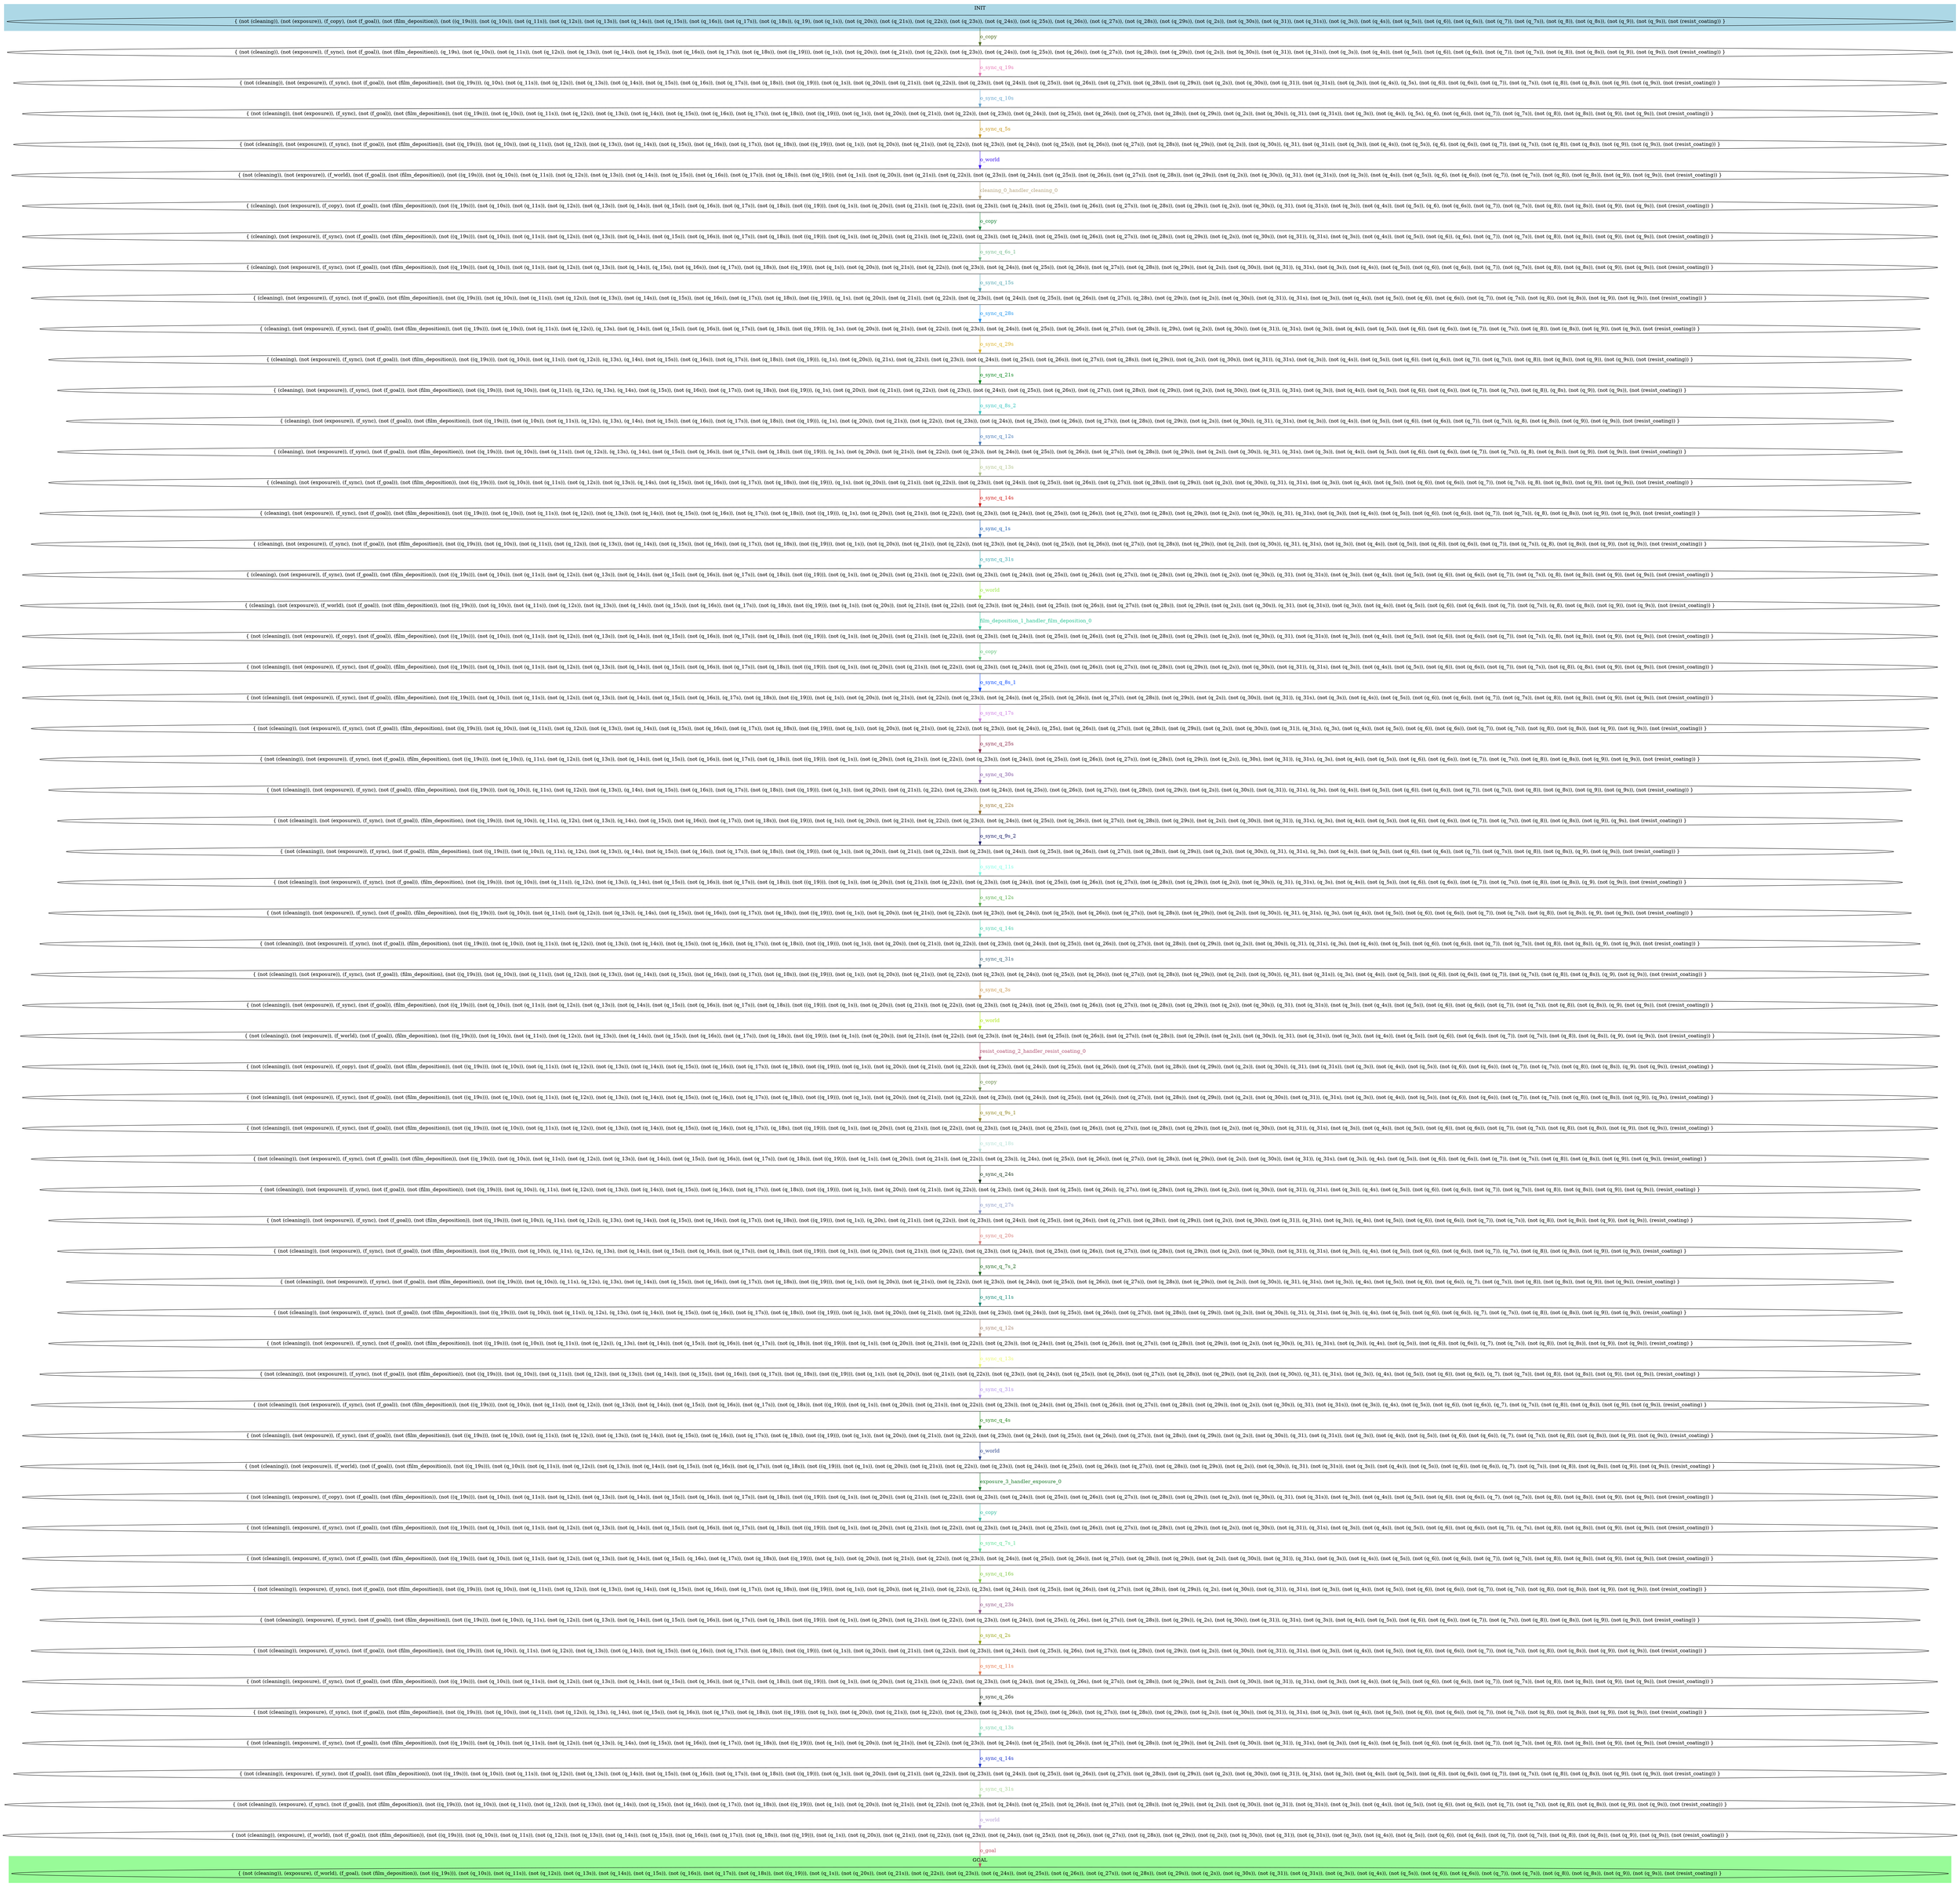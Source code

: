 digraph G {
0 [label="{ (not (cleaning)), (not (exposure)), (f_copy), (not (f_goal)), (not (film_deposition)), (not ((q_19s))), (not (q_10s)), (not (q_11s)), (not (q_12s)), (not (q_13s)), (not (q_14s)), (not (q_15s)), (not (q_16s)), (not (q_17s)), (not (q_18s)), (q_19), (not (q_1s)), (not (q_20s)), (not (q_21s)), (not (q_22s)), (not (q_23s)), (not (q_24s)), (not (q_25s)), (not (q_26s)), (not (q_27s)), (not (q_28s)), (not (q_29s)), (not (q_2s)), (not (q_30s)), (not (q_31)), (not (q_31s)), (not (q_3s)), (not (q_4s)), (not (q_5s)), (not (q_6)), (not (q_6s)), (not (q_7)), (not (q_7s)), (not (q_8)), (not (q_8s)), (not (q_9)), (not (q_9s)), (not (resist_coating)) }"];
1 [label="{ (not (cleaning)), (not (exposure)), (f_sync), (not (f_goal)), (not (film_deposition)), (q_19s), (not (q_10s)), (not (q_11s)), (not (q_12s)), (not (q_13s)), (not (q_14s)), (not (q_15s)), (not (q_16s)), (not (q_17s)), (not (q_18s)), (not ((q_19))), (not (q_1s)), (not (q_20s)), (not (q_21s)), (not (q_22s)), (not (q_23s)), (not (q_24s)), (not (q_25s)), (not (q_26s)), (not (q_27s)), (not (q_28s)), (not (q_29s)), (not (q_2s)), (not (q_30s)), (not (q_31)), (not (q_31s)), (not (q_3s)), (not (q_4s)), (not (q_5s)), (not (q_6)), (not (q_6s)), (not (q_7)), (not (q_7s)), (not (q_8)), (not (q_8s)), (not (q_9)), (not (q_9s)), (not (resist_coating)) }"];
2 [label="{ (not (cleaning)), (not (exposure)), (f_sync), (not (f_goal)), (not (film_deposition)), (not ((q_19s))), (q_10s), (not (q_11s)), (not (q_12s)), (not (q_13s)), (not (q_14s)), (not (q_15s)), (not (q_16s)), (not (q_17s)), (not (q_18s)), (not ((q_19))), (not (q_1s)), (not (q_20s)), (not (q_21s)), (not (q_22s)), (not (q_23s)), (not (q_24s)), (not (q_25s)), (not (q_26s)), (not (q_27s)), (not (q_28s)), (not (q_29s)), (not (q_2s)), (not (q_30s)), (not (q_31)), (not (q_31s)), (not (q_3s)), (not (q_4s)), (q_5s), (not (q_6)), (not (q_6s)), (not (q_7)), (not (q_7s)), (not (q_8)), (not (q_8s)), (not (q_9)), (not (q_9s)), (not (resist_coating)) }"];
3 [label="{ (not (cleaning)), (not (exposure)), (f_sync), (not (f_goal)), (not (film_deposition)), (not ((q_19s))), (not (q_10s)), (not (q_11s)), (not (q_12s)), (not (q_13s)), (not (q_14s)), (not (q_15s)), (not (q_16s)), (not (q_17s)), (not (q_18s)), (not ((q_19))), (not (q_1s)), (not (q_20s)), (not (q_21s)), (not (q_22s)), (not (q_23s)), (not (q_24s)), (not (q_25s)), (not (q_26s)), (not (q_27s)), (not (q_28s)), (not (q_29s)), (not (q_2s)), (not (q_30s)), (q_31), (not (q_31s)), (not (q_3s)), (not (q_4s)), (q_5s), (q_6), (not (q_6s)), (not (q_7)), (not (q_7s)), (not (q_8)), (not (q_8s)), (not (q_9)), (not (q_9s)), (not (resist_coating)) }"];
4 [label="{ (not (cleaning)), (not (exposure)), (f_sync), (not (f_goal)), (not (film_deposition)), (not ((q_19s))), (not (q_10s)), (not (q_11s)), (not (q_12s)), (not (q_13s)), (not (q_14s)), (not (q_15s)), (not (q_16s)), (not (q_17s)), (not (q_18s)), (not ((q_19))), (not (q_1s)), (not (q_20s)), (not (q_21s)), (not (q_22s)), (not (q_23s)), (not (q_24s)), (not (q_25s)), (not (q_26s)), (not (q_27s)), (not (q_28s)), (not (q_29s)), (not (q_2s)), (not (q_30s)), (q_31), (not (q_31s)), (not (q_3s)), (not (q_4s)), (not (q_5s)), (q_6), (not (q_6s)), (not (q_7)), (not (q_7s)), (not (q_8)), (not (q_8s)), (not (q_9)), (not (q_9s)), (not (resist_coating)) }"];
5 [label="{ (not (cleaning)), (not (exposure)), (f_world), (not (f_goal)), (not (film_deposition)), (not ((q_19s))), (not (q_10s)), (not (q_11s)), (not (q_12s)), (not (q_13s)), (not (q_14s)), (not (q_15s)), (not (q_16s)), (not (q_17s)), (not (q_18s)), (not ((q_19))), (not (q_1s)), (not (q_20s)), (not (q_21s)), (not (q_22s)), (not (q_23s)), (not (q_24s)), (not (q_25s)), (not (q_26s)), (not (q_27s)), (not (q_28s)), (not (q_29s)), (not (q_2s)), (not (q_30s)), (q_31), (not (q_31s)), (not (q_3s)), (not (q_4s)), (not (q_5s)), (q_6), (not (q_6s)), (not (q_7)), (not (q_7s)), (not (q_8)), (not (q_8s)), (not (q_9)), (not (q_9s)), (not (resist_coating)) }"];
6 [label="{ (cleaning), (not (exposure)), (f_copy), (not (f_goal)), (not (film_deposition)), (not ((q_19s))), (not (q_10s)), (not (q_11s)), (not (q_12s)), (not (q_13s)), (not (q_14s)), (not (q_15s)), (not (q_16s)), (not (q_17s)), (not (q_18s)), (not ((q_19))), (not (q_1s)), (not (q_20s)), (not (q_21s)), (not (q_22s)), (not (q_23s)), (not (q_24s)), (not (q_25s)), (not (q_26s)), (not (q_27s)), (not (q_28s)), (not (q_29s)), (not (q_2s)), (not (q_30s)), (q_31), (not (q_31s)), (not (q_3s)), (not (q_4s)), (not (q_5s)), (q_6), (not (q_6s)), (not (q_7)), (not (q_7s)), (not (q_8)), (not (q_8s)), (not (q_9)), (not (q_9s)), (not (resist_coating)) }"];
7 [label="{ (cleaning), (not (exposure)), (f_sync), (not (f_goal)), (not (film_deposition)), (not ((q_19s))), (not (q_10s)), (not (q_11s)), (not (q_12s)), (not (q_13s)), (not (q_14s)), (not (q_15s)), (not (q_16s)), (not (q_17s)), (not (q_18s)), (not ((q_19))), (not (q_1s)), (not (q_20s)), (not (q_21s)), (not (q_22s)), (not (q_23s)), (not (q_24s)), (not (q_25s)), (not (q_26s)), (not (q_27s)), (not (q_28s)), (not (q_29s)), (not (q_2s)), (not (q_30s)), (not (q_31)), (q_31s), (not (q_3s)), (not (q_4s)), (not (q_5s)), (not (q_6)), (q_6s), (not (q_7)), (not (q_7s)), (not (q_8)), (not (q_8s)), (not (q_9)), (not (q_9s)), (not (resist_coating)) }"];
8 [label="{ (cleaning), (not (exposure)), (f_sync), (not (f_goal)), (not (film_deposition)), (not ((q_19s))), (not (q_10s)), (not (q_11s)), (not (q_12s)), (not (q_13s)), (not (q_14s)), (q_15s), (not (q_16s)), (not (q_17s)), (not (q_18s)), (not ((q_19))), (not (q_1s)), (not (q_20s)), (not (q_21s)), (not (q_22s)), (not (q_23s)), (not (q_24s)), (not (q_25s)), (not (q_26s)), (not (q_27s)), (not (q_28s)), (not (q_29s)), (not (q_2s)), (not (q_30s)), (not (q_31)), (q_31s), (not (q_3s)), (not (q_4s)), (not (q_5s)), (not (q_6)), (not (q_6s)), (not (q_7)), (not (q_7s)), (not (q_8)), (not (q_8s)), (not (q_9)), (not (q_9s)), (not (resist_coating)) }"];
9 [label="{ (cleaning), (not (exposure)), (f_sync), (not (f_goal)), (not (film_deposition)), (not ((q_19s))), (not (q_10s)), (not (q_11s)), (not (q_12s)), (not (q_13s)), (not (q_14s)), (not (q_15s)), (not (q_16s)), (not (q_17s)), (not (q_18s)), (not ((q_19))), (q_1s), (not (q_20s)), (not (q_21s)), (not (q_22s)), (not (q_23s)), (not (q_24s)), (not (q_25s)), (not (q_26s)), (not (q_27s)), (q_28s), (not (q_29s)), (not (q_2s)), (not (q_30s)), (not (q_31)), (q_31s), (not (q_3s)), (not (q_4s)), (not (q_5s)), (not (q_6)), (not (q_6s)), (not (q_7)), (not (q_7s)), (not (q_8)), (not (q_8s)), (not (q_9)), (not (q_9s)), (not (resist_coating)) }"];
10 [label="{ (cleaning), (not (exposure)), (f_sync), (not (f_goal)), (not (film_deposition)), (not ((q_19s))), (not (q_10s)), (not (q_11s)), (not (q_12s)), (q_13s), (not (q_14s)), (not (q_15s)), (not (q_16s)), (not (q_17s)), (not (q_18s)), (not ((q_19))), (q_1s), (not (q_20s)), (not (q_21s)), (not (q_22s)), (not (q_23s)), (not (q_24s)), (not (q_25s)), (not (q_26s)), (not (q_27s)), (not (q_28s)), (q_29s), (not (q_2s)), (not (q_30s)), (not (q_31)), (q_31s), (not (q_3s)), (not (q_4s)), (not (q_5s)), (not (q_6)), (not (q_6s)), (not (q_7)), (not (q_7s)), (not (q_8)), (not (q_8s)), (not (q_9)), (not (q_9s)), (not (resist_coating)) }"];
11 [label="{ (cleaning), (not (exposure)), (f_sync), (not (f_goal)), (not (film_deposition)), (not ((q_19s))), (not (q_10s)), (not (q_11s)), (not (q_12s)), (q_13s), (q_14s), (not (q_15s)), (not (q_16s)), (not (q_17s)), (not (q_18s)), (not ((q_19))), (q_1s), (not (q_20s)), (q_21s), (not (q_22s)), (not (q_23s)), (not (q_24s)), (not (q_25s)), (not (q_26s)), (not (q_27s)), (not (q_28s)), (not (q_29s)), (not (q_2s)), (not (q_30s)), (not (q_31)), (q_31s), (not (q_3s)), (not (q_4s)), (not (q_5s)), (not (q_6)), (not (q_6s)), (not (q_7)), (not (q_7s)), (not (q_8)), (not (q_8s)), (not (q_9)), (not (q_9s)), (not (resist_coating)) }"];
12 [label="{ (cleaning), (not (exposure)), (f_sync), (not (f_goal)), (not (film_deposition)), (not ((q_19s))), (not (q_10s)), (not (q_11s)), (q_12s), (q_13s), (q_14s), (not (q_15s)), (not (q_16s)), (not (q_17s)), (not (q_18s)), (not ((q_19))), (q_1s), (not (q_20s)), (not (q_21s)), (not (q_22s)), (not (q_23s)), (not (q_24s)), (not (q_25s)), (not (q_26s)), (not (q_27s)), (not (q_28s)), (not (q_29s)), (not (q_2s)), (not (q_30s)), (not (q_31)), (q_31s), (not (q_3s)), (not (q_4s)), (not (q_5s)), (not (q_6)), (not (q_6s)), (not (q_7)), (not (q_7s)), (not (q_8)), (q_8s), (not (q_9)), (not (q_9s)), (not (resist_coating)) }"];
13 [label="{ (cleaning), (not (exposure)), (f_sync), (not (f_goal)), (not (film_deposition)), (not ((q_19s))), (not (q_10s)), (not (q_11s)), (q_12s), (q_13s), (q_14s), (not (q_15s)), (not (q_16s)), (not (q_17s)), (not (q_18s)), (not ((q_19))), (q_1s), (not (q_20s)), (not (q_21s)), (not (q_22s)), (not (q_23s)), (not (q_24s)), (not (q_25s)), (not (q_26s)), (not (q_27s)), (not (q_28s)), (not (q_29s)), (not (q_2s)), (not (q_30s)), (q_31), (q_31s), (not (q_3s)), (not (q_4s)), (not (q_5s)), (not (q_6)), (not (q_6s)), (not (q_7)), (not (q_7s)), (q_8), (not (q_8s)), (not (q_9)), (not (q_9s)), (not (resist_coating)) }"];
14 [label="{ (cleaning), (not (exposure)), (f_sync), (not (f_goal)), (not (film_deposition)), (not ((q_19s))), (not (q_10s)), (not (q_11s)), (not (q_12s)), (q_13s), (q_14s), (not (q_15s)), (not (q_16s)), (not (q_17s)), (not (q_18s)), (not ((q_19))), (q_1s), (not (q_20s)), (not (q_21s)), (not (q_22s)), (not (q_23s)), (not (q_24s)), (not (q_25s)), (not (q_26s)), (not (q_27s)), (not (q_28s)), (not (q_29s)), (not (q_2s)), (not (q_30s)), (q_31), (q_31s), (not (q_3s)), (not (q_4s)), (not (q_5s)), (not (q_6)), (not (q_6s)), (not (q_7)), (not (q_7s)), (q_8), (not (q_8s)), (not (q_9)), (not (q_9s)), (not (resist_coating)) }"];
15 [label="{ (cleaning), (not (exposure)), (f_sync), (not (f_goal)), (not (film_deposition)), (not ((q_19s))), (not (q_10s)), (not (q_11s)), (not (q_12s)), (not (q_13s)), (q_14s), (not (q_15s)), (not (q_16s)), (not (q_17s)), (not (q_18s)), (not ((q_19))), (q_1s), (not (q_20s)), (not (q_21s)), (not (q_22s)), (not (q_23s)), (not (q_24s)), (not (q_25s)), (not (q_26s)), (not (q_27s)), (not (q_28s)), (not (q_29s)), (not (q_2s)), (not (q_30s)), (q_31), (q_31s), (not (q_3s)), (not (q_4s)), (not (q_5s)), (not (q_6)), (not (q_6s)), (not (q_7)), (not (q_7s)), (q_8), (not (q_8s)), (not (q_9)), (not (q_9s)), (not (resist_coating)) }"];
16 [label="{ (cleaning), (not (exposure)), (f_sync), (not (f_goal)), (not (film_deposition)), (not ((q_19s))), (not (q_10s)), (not (q_11s)), (not (q_12s)), (not (q_13s)), (not (q_14s)), (not (q_15s)), (not (q_16s)), (not (q_17s)), (not (q_18s)), (not ((q_19))), (q_1s), (not (q_20s)), (not (q_21s)), (not (q_22s)), (not (q_23s)), (not (q_24s)), (not (q_25s)), (not (q_26s)), (not (q_27s)), (not (q_28s)), (not (q_29s)), (not (q_2s)), (not (q_30s)), (q_31), (q_31s), (not (q_3s)), (not (q_4s)), (not (q_5s)), (not (q_6)), (not (q_6s)), (not (q_7)), (not (q_7s)), (q_8), (not (q_8s)), (not (q_9)), (not (q_9s)), (not (resist_coating)) }"];
17 [label="{ (cleaning), (not (exposure)), (f_sync), (not (f_goal)), (not (film_deposition)), (not ((q_19s))), (not (q_10s)), (not (q_11s)), (not (q_12s)), (not (q_13s)), (not (q_14s)), (not (q_15s)), (not (q_16s)), (not (q_17s)), (not (q_18s)), (not ((q_19))), (not (q_1s)), (not (q_20s)), (not (q_21s)), (not (q_22s)), (not (q_23s)), (not (q_24s)), (not (q_25s)), (not (q_26s)), (not (q_27s)), (not (q_28s)), (not (q_29s)), (not (q_2s)), (not (q_30s)), (q_31), (q_31s), (not (q_3s)), (not (q_4s)), (not (q_5s)), (not (q_6)), (not (q_6s)), (not (q_7)), (not (q_7s)), (q_8), (not (q_8s)), (not (q_9)), (not (q_9s)), (not (resist_coating)) }"];
18 [label="{ (cleaning), (not (exposure)), (f_sync), (not (f_goal)), (not (film_deposition)), (not ((q_19s))), (not (q_10s)), (not (q_11s)), (not (q_12s)), (not (q_13s)), (not (q_14s)), (not (q_15s)), (not (q_16s)), (not (q_17s)), (not (q_18s)), (not ((q_19))), (not (q_1s)), (not (q_20s)), (not (q_21s)), (not (q_22s)), (not (q_23s)), (not (q_24s)), (not (q_25s)), (not (q_26s)), (not (q_27s)), (not (q_28s)), (not (q_29s)), (not (q_2s)), (not (q_30s)), (q_31), (not (q_31s)), (not (q_3s)), (not (q_4s)), (not (q_5s)), (not (q_6)), (not (q_6s)), (not (q_7)), (not (q_7s)), (q_8), (not (q_8s)), (not (q_9)), (not (q_9s)), (not (resist_coating)) }"];
19 [label="{ (cleaning), (not (exposure)), (f_world), (not (f_goal)), (not (film_deposition)), (not ((q_19s))), (not (q_10s)), (not (q_11s)), (not (q_12s)), (not (q_13s)), (not (q_14s)), (not (q_15s)), (not (q_16s)), (not (q_17s)), (not (q_18s)), (not ((q_19))), (not (q_1s)), (not (q_20s)), (not (q_21s)), (not (q_22s)), (not (q_23s)), (not (q_24s)), (not (q_25s)), (not (q_26s)), (not (q_27s)), (not (q_28s)), (not (q_29s)), (not (q_2s)), (not (q_30s)), (q_31), (not (q_31s)), (not (q_3s)), (not (q_4s)), (not (q_5s)), (not (q_6)), (not (q_6s)), (not (q_7)), (not (q_7s)), (q_8), (not (q_8s)), (not (q_9)), (not (q_9s)), (not (resist_coating)) }"];
20 [label="{ (not (cleaning)), (not (exposure)), (f_copy), (not (f_goal)), (film_deposition), (not ((q_19s))), (not (q_10s)), (not (q_11s)), (not (q_12s)), (not (q_13s)), (not (q_14s)), (not (q_15s)), (not (q_16s)), (not (q_17s)), (not (q_18s)), (not ((q_19))), (not (q_1s)), (not (q_20s)), (not (q_21s)), (not (q_22s)), (not (q_23s)), (not (q_24s)), (not (q_25s)), (not (q_26s)), (not (q_27s)), (not (q_28s)), (not (q_29s)), (not (q_2s)), (not (q_30s)), (q_31), (not (q_31s)), (not (q_3s)), (not (q_4s)), (not (q_5s)), (not (q_6)), (not (q_6s)), (not (q_7)), (not (q_7s)), (q_8), (not (q_8s)), (not (q_9)), (not (q_9s)), (not (resist_coating)) }"];
21 [label="{ (not (cleaning)), (not (exposure)), (f_sync), (not (f_goal)), (film_deposition), (not ((q_19s))), (not (q_10s)), (not (q_11s)), (not (q_12s)), (not (q_13s)), (not (q_14s)), (not (q_15s)), (not (q_16s)), (not (q_17s)), (not (q_18s)), (not ((q_19))), (not (q_1s)), (not (q_20s)), (not (q_21s)), (not (q_22s)), (not (q_23s)), (not (q_24s)), (not (q_25s)), (not (q_26s)), (not (q_27s)), (not (q_28s)), (not (q_29s)), (not (q_2s)), (not (q_30s)), (not (q_31)), (q_31s), (not (q_3s)), (not (q_4s)), (not (q_5s)), (not (q_6)), (not (q_6s)), (not (q_7)), (not (q_7s)), (not (q_8)), (q_8s), (not (q_9)), (not (q_9s)), (not (resist_coating)) }"];
22 [label="{ (not (cleaning)), (not (exposure)), (f_sync), (not (f_goal)), (film_deposition), (not ((q_19s))), (not (q_10s)), (not (q_11s)), (not (q_12s)), (not (q_13s)), (not (q_14s)), (not (q_15s)), (not (q_16s)), (q_17s), (not (q_18s)), (not ((q_19))), (not (q_1s)), (not (q_20s)), (not (q_21s)), (not (q_22s)), (not (q_23s)), (not (q_24s)), (not (q_25s)), (not (q_26s)), (not (q_27s)), (not (q_28s)), (not (q_29s)), (not (q_2s)), (not (q_30s)), (not (q_31)), (q_31s), (not (q_3s)), (not (q_4s)), (not (q_5s)), (not (q_6)), (not (q_6s)), (not (q_7)), (not (q_7s)), (not (q_8)), (not (q_8s)), (not (q_9)), (not (q_9s)), (not (resist_coating)) }"];
23 [label="{ (not (cleaning)), (not (exposure)), (f_sync), (not (f_goal)), (film_deposition), (not ((q_19s))), (not (q_10s)), (not (q_11s)), (not (q_12s)), (not (q_13s)), (not (q_14s)), (not (q_15s)), (not (q_16s)), (not (q_17s)), (not (q_18s)), (not ((q_19))), (not (q_1s)), (not (q_20s)), (not (q_21s)), (not (q_22s)), (not (q_23s)), (not (q_24s)), (q_25s), (not (q_26s)), (not (q_27s)), (not (q_28s)), (not (q_29s)), (not (q_2s)), (not (q_30s)), (not (q_31)), (q_31s), (q_3s), (not (q_4s)), (not (q_5s)), (not (q_6)), (not (q_6s)), (not (q_7)), (not (q_7s)), (not (q_8)), (not (q_8s)), (not (q_9)), (not (q_9s)), (not (resist_coating)) }"];
24 [label="{ (not (cleaning)), (not (exposure)), (f_sync), (not (f_goal)), (film_deposition), (not ((q_19s))), (not (q_10s)), (q_11s), (not (q_12s)), (not (q_13s)), (not (q_14s)), (not (q_15s)), (not (q_16s)), (not (q_17s)), (not (q_18s)), (not ((q_19))), (not (q_1s)), (not (q_20s)), (not (q_21s)), (not (q_22s)), (not (q_23s)), (not (q_24s)), (not (q_25s)), (not (q_26s)), (not (q_27s)), (not (q_28s)), (not (q_29s)), (not (q_2s)), (q_30s), (not (q_31)), (q_31s), (q_3s), (not (q_4s)), (not (q_5s)), (not (q_6)), (not (q_6s)), (not (q_7)), (not (q_7s)), (not (q_8)), (not (q_8s)), (not (q_9)), (not (q_9s)), (not (resist_coating)) }"];
25 [label="{ (not (cleaning)), (not (exposure)), (f_sync), (not (f_goal)), (film_deposition), (not ((q_19s))), (not (q_10s)), (q_11s), (not (q_12s)), (not (q_13s)), (q_14s), (not (q_15s)), (not (q_16s)), (not (q_17s)), (not (q_18s)), (not ((q_19))), (not (q_1s)), (not (q_20s)), (not (q_21s)), (q_22s), (not (q_23s)), (not (q_24s)), (not (q_25s)), (not (q_26s)), (not (q_27s)), (not (q_28s)), (not (q_29s)), (not (q_2s)), (not (q_30s)), (not (q_31)), (q_31s), (q_3s), (not (q_4s)), (not (q_5s)), (not (q_6)), (not (q_6s)), (not (q_7)), (not (q_7s)), (not (q_8)), (not (q_8s)), (not (q_9)), (not (q_9s)), (not (resist_coating)) }"];
26 [label="{ (not (cleaning)), (not (exposure)), (f_sync), (not (f_goal)), (film_deposition), (not ((q_19s))), (not (q_10s)), (q_11s), (q_12s), (not (q_13s)), (q_14s), (not (q_15s)), (not (q_16s)), (not (q_17s)), (not (q_18s)), (not ((q_19))), (not (q_1s)), (not (q_20s)), (not (q_21s)), (not (q_22s)), (not (q_23s)), (not (q_24s)), (not (q_25s)), (not (q_26s)), (not (q_27s)), (not (q_28s)), (not (q_29s)), (not (q_2s)), (not (q_30s)), (not (q_31)), (q_31s), (q_3s), (not (q_4s)), (not (q_5s)), (not (q_6)), (not (q_6s)), (not (q_7)), (not (q_7s)), (not (q_8)), (not (q_8s)), (not (q_9)), (q_9s), (not (resist_coating)) }"];
27 [label="{ (not (cleaning)), (not (exposure)), (f_sync), (not (f_goal)), (film_deposition), (not ((q_19s))), (not (q_10s)), (q_11s), (q_12s), (not (q_13s)), (q_14s), (not (q_15s)), (not (q_16s)), (not (q_17s)), (not (q_18s)), (not ((q_19))), (not (q_1s)), (not (q_20s)), (not (q_21s)), (not (q_22s)), (not (q_23s)), (not (q_24s)), (not (q_25s)), (not (q_26s)), (not (q_27s)), (not (q_28s)), (not (q_29s)), (not (q_2s)), (not (q_30s)), (q_31), (q_31s), (q_3s), (not (q_4s)), (not (q_5s)), (not (q_6)), (not (q_6s)), (not (q_7)), (not (q_7s)), (not (q_8)), (not (q_8s)), (q_9), (not (q_9s)), (not (resist_coating)) }"];
28 [label="{ (not (cleaning)), (not (exposure)), (f_sync), (not (f_goal)), (film_deposition), (not ((q_19s))), (not (q_10s)), (not (q_11s)), (q_12s), (not (q_13s)), (q_14s), (not (q_15s)), (not (q_16s)), (not (q_17s)), (not (q_18s)), (not ((q_19))), (not (q_1s)), (not (q_20s)), (not (q_21s)), (not (q_22s)), (not (q_23s)), (not (q_24s)), (not (q_25s)), (not (q_26s)), (not (q_27s)), (not (q_28s)), (not (q_29s)), (not (q_2s)), (not (q_30s)), (q_31), (q_31s), (q_3s), (not (q_4s)), (not (q_5s)), (not (q_6)), (not (q_6s)), (not (q_7)), (not (q_7s)), (not (q_8)), (not (q_8s)), (q_9), (not (q_9s)), (not (resist_coating)) }"];
29 [label="{ (not (cleaning)), (not (exposure)), (f_sync), (not (f_goal)), (film_deposition), (not ((q_19s))), (not (q_10s)), (not (q_11s)), (not (q_12s)), (not (q_13s)), (q_14s), (not (q_15s)), (not (q_16s)), (not (q_17s)), (not (q_18s)), (not ((q_19))), (not (q_1s)), (not (q_20s)), (not (q_21s)), (not (q_22s)), (not (q_23s)), (not (q_24s)), (not (q_25s)), (not (q_26s)), (not (q_27s)), (not (q_28s)), (not (q_29s)), (not (q_2s)), (not (q_30s)), (q_31), (q_31s), (q_3s), (not (q_4s)), (not (q_5s)), (not (q_6)), (not (q_6s)), (not (q_7)), (not (q_7s)), (not (q_8)), (not (q_8s)), (q_9), (not (q_9s)), (not (resist_coating)) }"];
30 [label="{ (not (cleaning)), (not (exposure)), (f_sync), (not (f_goal)), (film_deposition), (not ((q_19s))), (not (q_10s)), (not (q_11s)), (not (q_12s)), (not (q_13s)), (not (q_14s)), (not (q_15s)), (not (q_16s)), (not (q_17s)), (not (q_18s)), (not ((q_19))), (not (q_1s)), (not (q_20s)), (not (q_21s)), (not (q_22s)), (not (q_23s)), (not (q_24s)), (not (q_25s)), (not (q_26s)), (not (q_27s)), (not (q_28s)), (not (q_29s)), (not (q_2s)), (not (q_30s)), (q_31), (q_31s), (q_3s), (not (q_4s)), (not (q_5s)), (not (q_6)), (not (q_6s)), (not (q_7)), (not (q_7s)), (not (q_8)), (not (q_8s)), (q_9), (not (q_9s)), (not (resist_coating)) }"];
31 [label="{ (not (cleaning)), (not (exposure)), (f_sync), (not (f_goal)), (film_deposition), (not ((q_19s))), (not (q_10s)), (not (q_11s)), (not (q_12s)), (not (q_13s)), (not (q_14s)), (not (q_15s)), (not (q_16s)), (not (q_17s)), (not (q_18s)), (not ((q_19))), (not (q_1s)), (not (q_20s)), (not (q_21s)), (not (q_22s)), (not (q_23s)), (not (q_24s)), (not (q_25s)), (not (q_26s)), (not (q_27s)), (not (q_28s)), (not (q_29s)), (not (q_2s)), (not (q_30s)), (q_31), (not (q_31s)), (q_3s), (not (q_4s)), (not (q_5s)), (not (q_6)), (not (q_6s)), (not (q_7)), (not (q_7s)), (not (q_8)), (not (q_8s)), (q_9), (not (q_9s)), (not (resist_coating)) }"];
32 [label="{ (not (cleaning)), (not (exposure)), (f_sync), (not (f_goal)), (film_deposition), (not ((q_19s))), (not (q_10s)), (not (q_11s)), (not (q_12s)), (not (q_13s)), (not (q_14s)), (not (q_15s)), (not (q_16s)), (not (q_17s)), (not (q_18s)), (not ((q_19))), (not (q_1s)), (not (q_20s)), (not (q_21s)), (not (q_22s)), (not (q_23s)), (not (q_24s)), (not (q_25s)), (not (q_26s)), (not (q_27s)), (not (q_28s)), (not (q_29s)), (not (q_2s)), (not (q_30s)), (q_31), (not (q_31s)), (not (q_3s)), (not (q_4s)), (not (q_5s)), (not (q_6)), (not (q_6s)), (not (q_7)), (not (q_7s)), (not (q_8)), (not (q_8s)), (q_9), (not (q_9s)), (not (resist_coating)) }"];
33 [label="{ (not (cleaning)), (not (exposure)), (f_world), (not (f_goal)), (film_deposition), (not ((q_19s))), (not (q_10s)), (not (q_11s)), (not (q_12s)), (not (q_13s)), (not (q_14s)), (not (q_15s)), (not (q_16s)), (not (q_17s)), (not (q_18s)), (not ((q_19))), (not (q_1s)), (not (q_20s)), (not (q_21s)), (not (q_22s)), (not (q_23s)), (not (q_24s)), (not (q_25s)), (not (q_26s)), (not (q_27s)), (not (q_28s)), (not (q_29s)), (not (q_2s)), (not (q_30s)), (q_31), (not (q_31s)), (not (q_3s)), (not (q_4s)), (not (q_5s)), (not (q_6)), (not (q_6s)), (not (q_7)), (not (q_7s)), (not (q_8)), (not (q_8s)), (q_9), (not (q_9s)), (not (resist_coating)) }"];
34 [label="{ (not (cleaning)), (not (exposure)), (f_copy), (not (f_goal)), (not (film_deposition)), (not ((q_19s))), (not (q_10s)), (not (q_11s)), (not (q_12s)), (not (q_13s)), (not (q_14s)), (not (q_15s)), (not (q_16s)), (not (q_17s)), (not (q_18s)), (not ((q_19))), (not (q_1s)), (not (q_20s)), (not (q_21s)), (not (q_22s)), (not (q_23s)), (not (q_24s)), (not (q_25s)), (not (q_26s)), (not (q_27s)), (not (q_28s)), (not (q_29s)), (not (q_2s)), (not (q_30s)), (q_31), (not (q_31s)), (not (q_3s)), (not (q_4s)), (not (q_5s)), (not (q_6)), (not (q_6s)), (not (q_7)), (not (q_7s)), (not (q_8)), (not (q_8s)), (q_9), (not (q_9s)), (resist_coating) }"];
35 [label="{ (not (cleaning)), (not (exposure)), (f_sync), (not (f_goal)), (not (film_deposition)), (not ((q_19s))), (not (q_10s)), (not (q_11s)), (not (q_12s)), (not (q_13s)), (not (q_14s)), (not (q_15s)), (not (q_16s)), (not (q_17s)), (not (q_18s)), (not ((q_19))), (not (q_1s)), (not (q_20s)), (not (q_21s)), (not (q_22s)), (not (q_23s)), (not (q_24s)), (not (q_25s)), (not (q_26s)), (not (q_27s)), (not (q_28s)), (not (q_29s)), (not (q_2s)), (not (q_30s)), (not (q_31)), (q_31s), (not (q_3s)), (not (q_4s)), (not (q_5s)), (not (q_6)), (not (q_6s)), (not (q_7)), (not (q_7s)), (not (q_8)), (not (q_8s)), (not (q_9)), (q_9s), (resist_coating) }"];
36 [label="{ (not (cleaning)), (not (exposure)), (f_sync), (not (f_goal)), (not (film_deposition)), (not ((q_19s))), (not (q_10s)), (not (q_11s)), (not (q_12s)), (not (q_13s)), (not (q_14s)), (not (q_15s)), (not (q_16s)), (not (q_17s)), (q_18s), (not ((q_19))), (not (q_1s)), (not (q_20s)), (not (q_21s)), (not (q_22s)), (not (q_23s)), (not (q_24s)), (not (q_25s)), (not (q_26s)), (not (q_27s)), (not (q_28s)), (not (q_29s)), (not (q_2s)), (not (q_30s)), (not (q_31)), (q_31s), (not (q_3s)), (not (q_4s)), (not (q_5s)), (not (q_6)), (not (q_6s)), (not (q_7)), (not (q_7s)), (not (q_8)), (not (q_8s)), (not (q_9)), (not (q_9s)), (resist_coating) }"];
37 [label="{ (not (cleaning)), (not (exposure)), (f_sync), (not (f_goal)), (not (film_deposition)), (not ((q_19s))), (not (q_10s)), (not (q_11s)), (not (q_12s)), (not (q_13s)), (not (q_14s)), (not (q_15s)), (not (q_16s)), (not (q_17s)), (not (q_18s)), (not ((q_19))), (not (q_1s)), (not (q_20s)), (not (q_21s)), (not (q_22s)), (not (q_23s)), (q_24s), (not (q_25s)), (not (q_26s)), (not (q_27s)), (not (q_28s)), (not (q_29s)), (not (q_2s)), (not (q_30s)), (not (q_31)), (q_31s), (not (q_3s)), (q_4s), (not (q_5s)), (not (q_6)), (not (q_6s)), (not (q_7)), (not (q_7s)), (not (q_8)), (not (q_8s)), (not (q_9)), (not (q_9s)), (resist_coating) }"];
38 [label="{ (not (cleaning)), (not (exposure)), (f_sync), (not (f_goal)), (not (film_deposition)), (not ((q_19s))), (not (q_10s)), (q_11s), (not (q_12s)), (not (q_13s)), (not (q_14s)), (not (q_15s)), (not (q_16s)), (not (q_17s)), (not (q_18s)), (not ((q_19))), (not (q_1s)), (not (q_20s)), (not (q_21s)), (not (q_22s)), (not (q_23s)), (not (q_24s)), (not (q_25s)), (not (q_26s)), (q_27s), (not (q_28s)), (not (q_29s)), (not (q_2s)), (not (q_30s)), (not (q_31)), (q_31s), (not (q_3s)), (q_4s), (not (q_5s)), (not (q_6)), (not (q_6s)), (not (q_7)), (not (q_7s)), (not (q_8)), (not (q_8s)), (not (q_9)), (not (q_9s)), (resist_coating) }"];
39 [label="{ (not (cleaning)), (not (exposure)), (f_sync), (not (f_goal)), (not (film_deposition)), (not ((q_19s))), (not (q_10s)), (q_11s), (not (q_12s)), (q_13s), (not (q_14s)), (not (q_15s)), (not (q_16s)), (not (q_17s)), (not (q_18s)), (not ((q_19))), (not (q_1s)), (q_20s), (not (q_21s)), (not (q_22s)), (not (q_23s)), (not (q_24s)), (not (q_25s)), (not (q_26s)), (not (q_27s)), (not (q_28s)), (not (q_29s)), (not (q_2s)), (not (q_30s)), (not (q_31)), (q_31s), (not (q_3s)), (q_4s), (not (q_5s)), (not (q_6)), (not (q_6s)), (not (q_7)), (not (q_7s)), (not (q_8)), (not (q_8s)), (not (q_9)), (not (q_9s)), (resist_coating) }"];
40 [label="{ (not (cleaning)), (not (exposure)), (f_sync), (not (f_goal)), (not (film_deposition)), (not ((q_19s))), (not (q_10s)), (q_11s), (q_12s), (q_13s), (not (q_14s)), (not (q_15s)), (not (q_16s)), (not (q_17s)), (not (q_18s)), (not ((q_19))), (not (q_1s)), (not (q_20s)), (not (q_21s)), (not (q_22s)), (not (q_23s)), (not (q_24s)), (not (q_25s)), (not (q_26s)), (not (q_27s)), (not (q_28s)), (not (q_29s)), (not (q_2s)), (not (q_30s)), (not (q_31)), (q_31s), (not (q_3s)), (q_4s), (not (q_5s)), (not (q_6)), (not (q_6s)), (not (q_7)), (q_7s), (not (q_8)), (not (q_8s)), (not (q_9)), (not (q_9s)), (resist_coating) }"];
41 [label="{ (not (cleaning)), (not (exposure)), (f_sync), (not (f_goal)), (not (film_deposition)), (not ((q_19s))), (not (q_10s)), (q_11s), (q_12s), (q_13s), (not (q_14s)), (not (q_15s)), (not (q_16s)), (not (q_17s)), (not (q_18s)), (not ((q_19))), (not (q_1s)), (not (q_20s)), (not (q_21s)), (not (q_22s)), (not (q_23s)), (not (q_24s)), (not (q_25s)), (not (q_26s)), (not (q_27s)), (not (q_28s)), (not (q_29s)), (not (q_2s)), (not (q_30s)), (q_31), (q_31s), (not (q_3s)), (q_4s), (not (q_5s)), (not (q_6)), (not (q_6s)), (q_7), (not (q_7s)), (not (q_8)), (not (q_8s)), (not (q_9)), (not (q_9s)), (resist_coating) }"];
42 [label="{ (not (cleaning)), (not (exposure)), (f_sync), (not (f_goal)), (not (film_deposition)), (not ((q_19s))), (not (q_10s)), (not (q_11s)), (q_12s), (q_13s), (not (q_14s)), (not (q_15s)), (not (q_16s)), (not (q_17s)), (not (q_18s)), (not ((q_19))), (not (q_1s)), (not (q_20s)), (not (q_21s)), (not (q_22s)), (not (q_23s)), (not (q_24s)), (not (q_25s)), (not (q_26s)), (not (q_27s)), (not (q_28s)), (not (q_29s)), (not (q_2s)), (not (q_30s)), (q_31), (q_31s), (not (q_3s)), (q_4s), (not (q_5s)), (not (q_6)), (not (q_6s)), (q_7), (not (q_7s)), (not (q_8)), (not (q_8s)), (not (q_9)), (not (q_9s)), (resist_coating) }"];
43 [label="{ (not (cleaning)), (not (exposure)), (f_sync), (not (f_goal)), (not (film_deposition)), (not ((q_19s))), (not (q_10s)), (not (q_11s)), (not (q_12s)), (q_13s), (not (q_14s)), (not (q_15s)), (not (q_16s)), (not (q_17s)), (not (q_18s)), (not ((q_19))), (not (q_1s)), (not (q_20s)), (not (q_21s)), (not (q_22s)), (not (q_23s)), (not (q_24s)), (not (q_25s)), (not (q_26s)), (not (q_27s)), (not (q_28s)), (not (q_29s)), (not (q_2s)), (not (q_30s)), (q_31), (q_31s), (not (q_3s)), (q_4s), (not (q_5s)), (not (q_6)), (not (q_6s)), (q_7), (not (q_7s)), (not (q_8)), (not (q_8s)), (not (q_9)), (not (q_9s)), (resist_coating) }"];
44 [label="{ (not (cleaning)), (not (exposure)), (f_sync), (not (f_goal)), (not (film_deposition)), (not ((q_19s))), (not (q_10s)), (not (q_11s)), (not (q_12s)), (not (q_13s)), (not (q_14s)), (not (q_15s)), (not (q_16s)), (not (q_17s)), (not (q_18s)), (not ((q_19))), (not (q_1s)), (not (q_20s)), (not (q_21s)), (not (q_22s)), (not (q_23s)), (not (q_24s)), (not (q_25s)), (not (q_26s)), (not (q_27s)), (not (q_28s)), (not (q_29s)), (not (q_2s)), (not (q_30s)), (q_31), (q_31s), (not (q_3s)), (q_4s), (not (q_5s)), (not (q_6)), (not (q_6s)), (q_7), (not (q_7s)), (not (q_8)), (not (q_8s)), (not (q_9)), (not (q_9s)), (resist_coating) }"];
45 [label="{ (not (cleaning)), (not (exposure)), (f_sync), (not (f_goal)), (not (film_deposition)), (not ((q_19s))), (not (q_10s)), (not (q_11s)), (not (q_12s)), (not (q_13s)), (not (q_14s)), (not (q_15s)), (not (q_16s)), (not (q_17s)), (not (q_18s)), (not ((q_19))), (not (q_1s)), (not (q_20s)), (not (q_21s)), (not (q_22s)), (not (q_23s)), (not (q_24s)), (not (q_25s)), (not (q_26s)), (not (q_27s)), (not (q_28s)), (not (q_29s)), (not (q_2s)), (not (q_30s)), (q_31), (not (q_31s)), (not (q_3s)), (q_4s), (not (q_5s)), (not (q_6)), (not (q_6s)), (q_7), (not (q_7s)), (not (q_8)), (not (q_8s)), (not (q_9)), (not (q_9s)), (resist_coating) }"];
46 [label="{ (not (cleaning)), (not (exposure)), (f_sync), (not (f_goal)), (not (film_deposition)), (not ((q_19s))), (not (q_10s)), (not (q_11s)), (not (q_12s)), (not (q_13s)), (not (q_14s)), (not (q_15s)), (not (q_16s)), (not (q_17s)), (not (q_18s)), (not ((q_19))), (not (q_1s)), (not (q_20s)), (not (q_21s)), (not (q_22s)), (not (q_23s)), (not (q_24s)), (not (q_25s)), (not (q_26s)), (not (q_27s)), (not (q_28s)), (not (q_29s)), (not (q_2s)), (not (q_30s)), (q_31), (not (q_31s)), (not (q_3s)), (not (q_4s)), (not (q_5s)), (not (q_6)), (not (q_6s)), (q_7), (not (q_7s)), (not (q_8)), (not (q_8s)), (not (q_9)), (not (q_9s)), (resist_coating) }"];
47 [label="{ (not (cleaning)), (not (exposure)), (f_world), (not (f_goal)), (not (film_deposition)), (not ((q_19s))), (not (q_10s)), (not (q_11s)), (not (q_12s)), (not (q_13s)), (not (q_14s)), (not (q_15s)), (not (q_16s)), (not (q_17s)), (not (q_18s)), (not ((q_19))), (not (q_1s)), (not (q_20s)), (not (q_21s)), (not (q_22s)), (not (q_23s)), (not (q_24s)), (not (q_25s)), (not (q_26s)), (not (q_27s)), (not (q_28s)), (not (q_29s)), (not (q_2s)), (not (q_30s)), (q_31), (not (q_31s)), (not (q_3s)), (not (q_4s)), (not (q_5s)), (not (q_6)), (not (q_6s)), (q_7), (not (q_7s)), (not (q_8)), (not (q_8s)), (not (q_9)), (not (q_9s)), (resist_coating) }"];
48 [label="{ (not (cleaning)), (exposure), (f_copy), (not (f_goal)), (not (film_deposition)), (not ((q_19s))), (not (q_10s)), (not (q_11s)), (not (q_12s)), (not (q_13s)), (not (q_14s)), (not (q_15s)), (not (q_16s)), (not (q_17s)), (not (q_18s)), (not ((q_19))), (not (q_1s)), (not (q_20s)), (not (q_21s)), (not (q_22s)), (not (q_23s)), (not (q_24s)), (not (q_25s)), (not (q_26s)), (not (q_27s)), (not (q_28s)), (not (q_29s)), (not (q_2s)), (not (q_30s)), (q_31), (not (q_31s)), (not (q_3s)), (not (q_4s)), (not (q_5s)), (not (q_6)), (not (q_6s)), (q_7), (not (q_7s)), (not (q_8)), (not (q_8s)), (not (q_9)), (not (q_9s)), (not (resist_coating)) }"];
49 [label="{ (not (cleaning)), (exposure), (f_sync), (not (f_goal)), (not (film_deposition)), (not ((q_19s))), (not (q_10s)), (not (q_11s)), (not (q_12s)), (not (q_13s)), (not (q_14s)), (not (q_15s)), (not (q_16s)), (not (q_17s)), (not (q_18s)), (not ((q_19))), (not (q_1s)), (not (q_20s)), (not (q_21s)), (not (q_22s)), (not (q_23s)), (not (q_24s)), (not (q_25s)), (not (q_26s)), (not (q_27s)), (not (q_28s)), (not (q_29s)), (not (q_2s)), (not (q_30s)), (not (q_31)), (q_31s), (not (q_3s)), (not (q_4s)), (not (q_5s)), (not (q_6)), (not (q_6s)), (not (q_7)), (q_7s), (not (q_8)), (not (q_8s)), (not (q_9)), (not (q_9s)), (not (resist_coating)) }"];
50 [label="{ (not (cleaning)), (exposure), (f_sync), (not (f_goal)), (not (film_deposition)), (not ((q_19s))), (not (q_10s)), (not (q_11s)), (not (q_12s)), (not (q_13s)), (not (q_14s)), (not (q_15s)), (q_16s), (not (q_17s)), (not (q_18s)), (not ((q_19))), (not (q_1s)), (not (q_20s)), (not (q_21s)), (not (q_22s)), (not (q_23s)), (not (q_24s)), (not (q_25s)), (not (q_26s)), (not (q_27s)), (not (q_28s)), (not (q_29s)), (not (q_2s)), (not (q_30s)), (not (q_31)), (q_31s), (not (q_3s)), (not (q_4s)), (not (q_5s)), (not (q_6)), (not (q_6s)), (not (q_7)), (not (q_7s)), (not (q_8)), (not (q_8s)), (not (q_9)), (not (q_9s)), (not (resist_coating)) }"];
51 [label="{ (not (cleaning)), (exposure), (f_sync), (not (f_goal)), (not (film_deposition)), (not ((q_19s))), (not (q_10s)), (not (q_11s)), (not (q_12s)), (not (q_13s)), (not (q_14s)), (not (q_15s)), (not (q_16s)), (not (q_17s)), (not (q_18s)), (not ((q_19))), (not (q_1s)), (not (q_20s)), (not (q_21s)), (not (q_22s)), (q_23s), (not (q_24s)), (not (q_25s)), (not (q_26s)), (not (q_27s)), (not (q_28s)), (not (q_29s)), (q_2s), (not (q_30s)), (not (q_31)), (q_31s), (not (q_3s)), (not (q_4s)), (not (q_5s)), (not (q_6)), (not (q_6s)), (not (q_7)), (not (q_7s)), (not (q_8)), (not (q_8s)), (not (q_9)), (not (q_9s)), (not (resist_coating)) }"];
52 [label="{ (not (cleaning)), (exposure), (f_sync), (not (f_goal)), (not (film_deposition)), (not ((q_19s))), (not (q_10s)), (q_11s), (not (q_12s)), (not (q_13s)), (not (q_14s)), (not (q_15s)), (not (q_16s)), (not (q_17s)), (not (q_18s)), (not ((q_19))), (not (q_1s)), (not (q_20s)), (not (q_21s)), (not (q_22s)), (not (q_23s)), (not (q_24s)), (not (q_25s)), (q_26s), (not (q_27s)), (not (q_28s)), (not (q_29s)), (q_2s), (not (q_30s)), (not (q_31)), (q_31s), (not (q_3s)), (not (q_4s)), (not (q_5s)), (not (q_6)), (not (q_6s)), (not (q_7)), (not (q_7s)), (not (q_8)), (not (q_8s)), (not (q_9)), (not (q_9s)), (not (resist_coating)) }"];
53 [label="{ (not (cleaning)), (exposure), (f_sync), (not (f_goal)), (not (film_deposition)), (not ((q_19s))), (not (q_10s)), (q_11s), (not (q_12s)), (not (q_13s)), (not (q_14s)), (not (q_15s)), (not (q_16s)), (not (q_17s)), (not (q_18s)), (not ((q_19))), (not (q_1s)), (not (q_20s)), (not (q_21s)), (not (q_22s)), (not (q_23s)), (not (q_24s)), (not (q_25s)), (q_26s), (not (q_27s)), (not (q_28s)), (not (q_29s)), (not (q_2s)), (not (q_30s)), (not (q_31)), (q_31s), (not (q_3s)), (not (q_4s)), (not (q_5s)), (not (q_6)), (not (q_6s)), (not (q_7)), (not (q_7s)), (not (q_8)), (not (q_8s)), (not (q_9)), (not (q_9s)), (not (resist_coating)) }"];
54 [label="{ (not (cleaning)), (exposure), (f_sync), (not (f_goal)), (not (film_deposition)), (not ((q_19s))), (not (q_10s)), (not (q_11s)), (not (q_12s)), (not (q_13s)), (not (q_14s)), (not (q_15s)), (not (q_16s)), (not (q_17s)), (not (q_18s)), (not ((q_19))), (not (q_1s)), (not (q_20s)), (not (q_21s)), (not (q_22s)), (not (q_23s)), (not (q_24s)), (not (q_25s)), (q_26s), (not (q_27s)), (not (q_28s)), (not (q_29s)), (not (q_2s)), (not (q_30s)), (not (q_31)), (q_31s), (not (q_3s)), (not (q_4s)), (not (q_5s)), (not (q_6)), (not (q_6s)), (not (q_7)), (not (q_7s)), (not (q_8)), (not (q_8s)), (not (q_9)), (not (q_9s)), (not (resist_coating)) }"];
55 [label="{ (not (cleaning)), (exposure), (f_sync), (not (f_goal)), (not (film_deposition)), (not ((q_19s))), (not (q_10s)), (not (q_11s)), (not (q_12s)), (q_13s), (q_14s), (not (q_15s)), (not (q_16s)), (not (q_17s)), (not (q_18s)), (not ((q_19))), (not (q_1s)), (not (q_20s)), (not (q_21s)), (not (q_22s)), (not (q_23s)), (not (q_24s)), (not (q_25s)), (not (q_26s)), (not (q_27s)), (not (q_28s)), (not (q_29s)), (not (q_2s)), (not (q_30s)), (not (q_31)), (q_31s), (not (q_3s)), (not (q_4s)), (not (q_5s)), (not (q_6)), (not (q_6s)), (not (q_7)), (not (q_7s)), (not (q_8)), (not (q_8s)), (not (q_9)), (not (q_9s)), (not (resist_coating)) }"];
56 [label="{ (not (cleaning)), (exposure), (f_sync), (not (f_goal)), (not (film_deposition)), (not ((q_19s))), (not (q_10s)), (not (q_11s)), (not (q_12s)), (not (q_13s)), (q_14s), (not (q_15s)), (not (q_16s)), (not (q_17s)), (not (q_18s)), (not ((q_19))), (not (q_1s)), (not (q_20s)), (not (q_21s)), (not (q_22s)), (not (q_23s)), (not (q_24s)), (not (q_25s)), (not (q_26s)), (not (q_27s)), (not (q_28s)), (not (q_29s)), (not (q_2s)), (not (q_30s)), (not (q_31)), (q_31s), (not (q_3s)), (not (q_4s)), (not (q_5s)), (not (q_6)), (not (q_6s)), (not (q_7)), (not (q_7s)), (not (q_8)), (not (q_8s)), (not (q_9)), (not (q_9s)), (not (resist_coating)) }"];
57 [label="{ (not (cleaning)), (exposure), (f_sync), (not (f_goal)), (not (film_deposition)), (not ((q_19s))), (not (q_10s)), (not (q_11s)), (not (q_12s)), (not (q_13s)), (not (q_14s)), (not (q_15s)), (not (q_16s)), (not (q_17s)), (not (q_18s)), (not ((q_19))), (not (q_1s)), (not (q_20s)), (not (q_21s)), (not (q_22s)), (not (q_23s)), (not (q_24s)), (not (q_25s)), (not (q_26s)), (not (q_27s)), (not (q_28s)), (not (q_29s)), (not (q_2s)), (not (q_30s)), (not (q_31)), (q_31s), (not (q_3s)), (not (q_4s)), (not (q_5s)), (not (q_6)), (not (q_6s)), (not (q_7)), (not (q_7s)), (not (q_8)), (not (q_8s)), (not (q_9)), (not (q_9s)), (not (resist_coating)) }"];
58 [label="{ (not (cleaning)), (exposure), (f_sync), (not (f_goal)), (not (film_deposition)), (not ((q_19s))), (not (q_10s)), (not (q_11s)), (not (q_12s)), (not (q_13s)), (not (q_14s)), (not (q_15s)), (not (q_16s)), (not (q_17s)), (not (q_18s)), (not ((q_19))), (not (q_1s)), (not (q_20s)), (not (q_21s)), (not (q_22s)), (not (q_23s)), (not (q_24s)), (not (q_25s)), (not (q_26s)), (not (q_27s)), (not (q_28s)), (not (q_29s)), (not (q_2s)), (not (q_30s)), (not (q_31)), (not (q_31s)), (not (q_3s)), (not (q_4s)), (not (q_5s)), (not (q_6)), (not (q_6s)), (not (q_7)), (not (q_7s)), (not (q_8)), (not (q_8s)), (not (q_9)), (not (q_9s)), (not (resist_coating)) }"];
59 [label="{ (not (cleaning)), (exposure), (f_world), (not (f_goal)), (not (film_deposition)), (not ((q_19s))), (not (q_10s)), (not (q_11s)), (not (q_12s)), (not (q_13s)), (not (q_14s)), (not (q_15s)), (not (q_16s)), (not (q_17s)), (not (q_18s)), (not ((q_19))), (not (q_1s)), (not (q_20s)), (not (q_21s)), (not (q_22s)), (not (q_23s)), (not (q_24s)), (not (q_25s)), (not (q_26s)), (not (q_27s)), (not (q_28s)), (not (q_29s)), (not (q_2s)), (not (q_30s)), (not (q_31)), (not (q_31s)), (not (q_3s)), (not (q_4s)), (not (q_5s)), (not (q_6)), (not (q_6s)), (not (q_7)), (not (q_7s)), (not (q_8)), (not (q_8s)), (not (q_9)), (not (q_9s)), (not (resist_coating)) }"];
60 [label="{ (not (cleaning)), (exposure), (f_world), (f_goal), (not (film_deposition)), (not ((q_19s))), (not (q_10s)), (not (q_11s)), (not (q_12s)), (not (q_13s)), (not (q_14s)), (not (q_15s)), (not (q_16s)), (not (q_17s)), (not (q_18s)), (not ((q_19))), (not (q_1s)), (not (q_20s)), (not (q_21s)), (not (q_22s)), (not (q_23s)), (not (q_24s)), (not (q_25s)), (not (q_26s)), (not (q_27s)), (not (q_28s)), (not (q_29s)), (not (q_2s)), (not (q_30s)), (not (q_31)), (not (q_31s)), (not (q_3s)), (not (q_4s)), (not (q_5s)), (not (q_6)), (not (q_6s)), (not (q_7)), (not (q_7s)), (not (q_8)), (not (q_8s)), (not (q_9)), (not (q_9s)), (not (resist_coating)) }"];
0 -> 1 [label="o_copy", color="#4C691C", fontcolor="#4C691C"];
1 -> 2 [label="o_sync_q_19s", color="#E677B4", fontcolor="#E677B4"];
2 -> 3 [label="o_sync_q_10s", color="#65A4CC", fontcolor="#65A4CC"];
3 -> 4 [label="o_sync_q_5s", color="#C7961A", fontcolor="#C7961A"];
4 -> 5 [label="o_world", color="#3A13ED", fontcolor="#3A13ED"];
5 -> 6 [label="cleaning_0_handler_cleaning_0", color="#B3A27D", fontcolor="#B3A27D"];
6 -> 7 [label="o_copy", color="#188438", fontcolor="#188438"];
7 -> 8 [label="o_sync_q_6s_1", color="#76BB8E", fontcolor="#76BB8E"];
8 -> 9 [label="o_sync_q_15s", color="#51A5B1", fontcolor="#51A5B1"];
9 -> 10 [label="o_sync_q_28s", color="#2297EF", fontcolor="#2297EF"];
10 -> 11 [label="o_sync_q_29s", color="#DAB129", fontcolor="#DAB129"];
11 -> 12 [label="o_sync_q_21s", color="#08851B", fontcolor="#08851B"];
12 -> 13 [label="o_sync_q_8s_2", color="#37C4C0", fontcolor="#37C4C0"];
13 -> 14 [label="o_sync_q_12s", color="#4577B5", fontcolor="#4577B5"];
14 -> 15 [label="o_sync_q_13s", color="#B1C38D", fontcolor="#B1C38D"];
15 -> 16 [label="o_sync_q_14s", color="#D01D1A", fontcolor="#D01D1A"];
16 -> 17 [label="o_sync_q_1s", color="#185BB1", fontcolor="#185BB1"];
17 -> 18 [label="o_sync_q_31s", color="#39A5AE", fontcolor="#39A5AE"];
18 -> 19 [label="o_world", color="#96E83E", fontcolor="#96E83E"];
19 -> 20 [label="film_deposition_1_handler_film_deposition_0", color="#2BC495", fontcolor="#2BC495"];
20 -> 21 [label="o_copy", color="#62C37A", fontcolor="#62C37A"];
21 -> 22 [label="o_sync_q_8s_1", color="#0246FE", fontcolor="#0246FE"];
22 -> 23 [label="o_sync_q_17s", color="#CD7DE3", fontcolor="#CD7DE3"];
23 -> 24 [label="o_sync_q_25s", color="#8C2D4E", fontcolor="#8C2D4E"];
24 -> 25 [label="o_sync_q_30s", color="#8154A2", fontcolor="#8154A2"];
25 -> 26 [label="o_sync_q_22s", color="#916C25", fontcolor="#916C25"];
26 -> 27 [label="o_sync_q_9s_2", color="#191C67", fontcolor="#191C67"];
27 -> 28 [label="o_sync_q_11s", color="#7CFBE4", fontcolor="#7CFBE4"];
28 -> 29 [label="o_sync_q_12s", color="#57AD4A", fontcolor="#57AD4A"];
29 -> 30 [label="o_sync_q_14s", color="#4ACDAC", fontcolor="#4ACDAC"];
30 -> 31 [label="o_sync_q_31s", color="#3E6377", fontcolor="#3E6377"];
31 -> 32 [label="o_sync_q_3s", color="#C6934C", fontcolor="#C6934C"];
32 -> 33 [label="o_world", color="#AAE70B", fontcolor="#AAE70B"];
33 -> 34 [label="resist_coating_2_handler_resist_coating_0", color="#AE5170", fontcolor="#AE5170"];
34 -> 35 [label="o_copy", color="#6B8B4A", fontcolor="#6B8B4A"];
35 -> 36 [label="o_sync_q_9s_1", color="#928723", fontcolor="#928723"];
36 -> 37 [label="o_sync_q_18s", color="#B4E0D5", fontcolor="#B4E0D5"];
37 -> 38 [label="o_sync_q_24s", color="#1F3821", fontcolor="#1F3821"];
38 -> 39 [label="o_sync_q_27s", color="#8C99C6", fontcolor="#8C99C6"];
39 -> 40 [label="o_sync_q_20s", color="#D8837E", fontcolor="#D8837E"];
40 -> 41 [label="o_sync_q_7s_2", color="#1A641A", fontcolor="#1A641A"];
41 -> 42 [label="o_sync_q_11s", color="#128672", fontcolor="#128672"];
42 -> 43 [label="o_sync_q_12s", color="#A4836F", fontcolor="#A4836F"];
43 -> 44 [label="o_sync_q_13s", color="#EAF76D", fontcolor="#EAF76D"];
44 -> 45 [label="o_sync_q_31s", color="#AE8EE9", fontcolor="#AE8EE9"];
45 -> 46 [label="o_sync_q_4s", color="#24821B", fontcolor="#24821B"];
46 -> 47 [label="o_world", color="#2C448A", fontcolor="#2C448A"];
47 -> 48 [label="exposure_3_handler_exposure_0", color="#1E7A2C", fontcolor="#1E7A2C"];
48 -> 49 [label="o_copy", color="#38BEA2", fontcolor="#38BEA2"];
49 -> 50 [label="o_sync_q_7s_1", color="#5ADE93", fontcolor="#5ADE93"];
50 -> 51 [label="o_sync_q_16s", color="#82CA47", fontcolor="#82CA47"];
51 -> 52 [label="o_sync_q_23s", color="#915888", fontcolor="#915888"];
52 -> 53 [label="o_sync_q_2s", color="#97A310", fontcolor="#97A310"];
53 -> 54 [label="o_sync_q_11s", color="#E5794D", fontcolor="#E5794D"];
54 -> 55 [label="o_sync_q_26s", color="#162316", fontcolor="#162316"];
55 -> 56 [label="o_sync_q_13s", color="#71CFA9", fontcolor="#71CFA9"];
56 -> 57 [label="o_sync_q_14s", color="#1A33CA", fontcolor="#1A33CA"];
57 -> 58 [label="o_sync_q_31s", color="#A9D599", fontcolor="#A9D599"];
58 -> 59 [label="o_world", color="#B29BD3", fontcolor="#B29BD3"];
59 -> 60 [label="o_goal", color="#BE5161", fontcolor="#BE5161"];
subgraph cluster_goal_60 {
style=filled;
color=palegreen;
60;
label="GOAL";
}
subgraph cluster_init {
style=filled;
color=lightblue;
0;
label="INIT";
}
}
